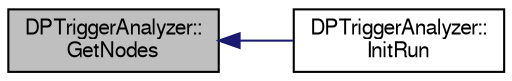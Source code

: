 digraph "DPTriggerAnalyzer::GetNodes"
{
  bgcolor="transparent";
  edge [fontname="FreeSans",fontsize="10",labelfontname="FreeSans",labelfontsize="10"];
  node [fontname="FreeSans",fontsize="10",shape=record];
  rankdir="LR";
  Node1 [label="DPTriggerAnalyzer::\lGetNodes",height=0.2,width=0.4,color="black", fillcolor="grey75", style="filled" fontcolor="black"];
  Node1 -> Node2 [dir="back",color="midnightblue",fontsize="10",style="solid",fontname="FreeSans"];
  Node2 [label="DPTriggerAnalyzer::\lInitRun",height=0.2,width=0.4,color="black",URL="$d8/dda/classDPTriggerAnalyzer.html#a1e285dfeac51e81a9d802261338e4ee3",tooltip="module initialization "];
}
